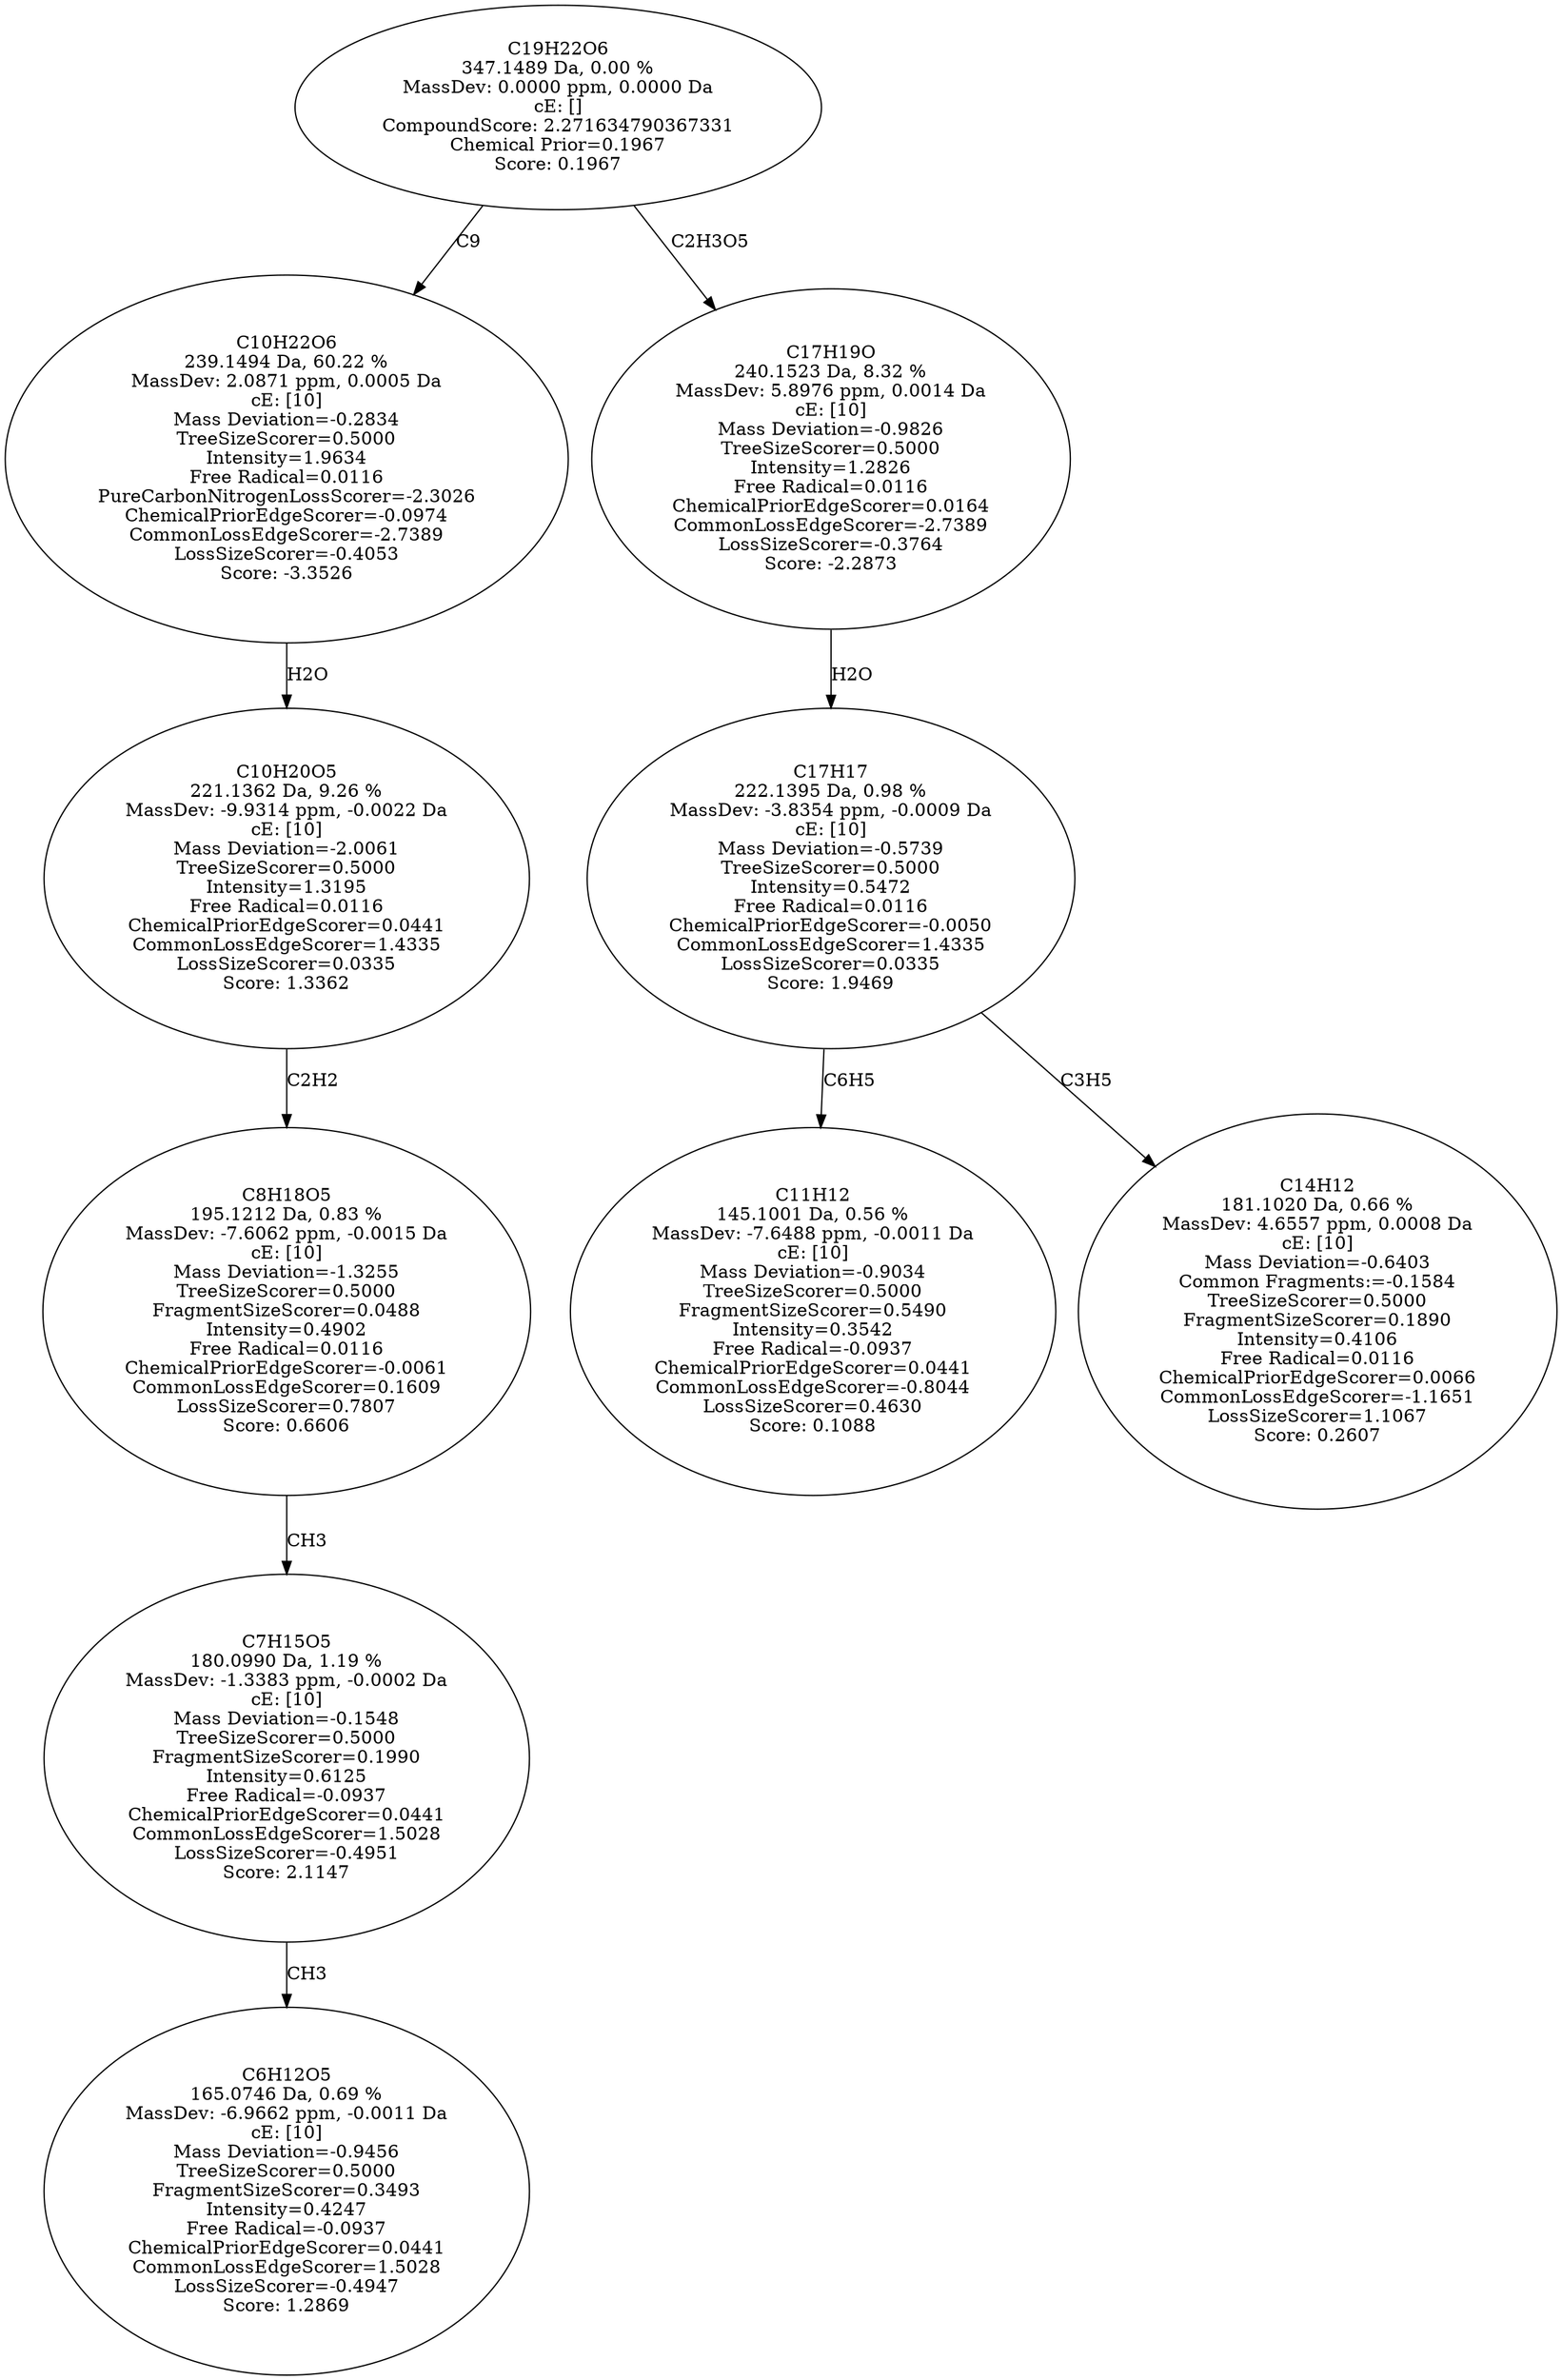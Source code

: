strict digraph {
v1 [label="C6H12O5\n165.0746 Da, 0.69 %\nMassDev: -6.9662 ppm, -0.0011 Da\ncE: [10]\nMass Deviation=-0.9456\nTreeSizeScorer=0.5000\nFragmentSizeScorer=0.3493\nIntensity=0.4247\nFree Radical=-0.0937\nChemicalPriorEdgeScorer=0.0441\nCommonLossEdgeScorer=1.5028\nLossSizeScorer=-0.4947\nScore: 1.2869"];
v2 [label="C7H15O5\n180.0990 Da, 1.19 %\nMassDev: -1.3383 ppm, -0.0002 Da\ncE: [10]\nMass Deviation=-0.1548\nTreeSizeScorer=0.5000\nFragmentSizeScorer=0.1990\nIntensity=0.6125\nFree Radical=-0.0937\nChemicalPriorEdgeScorer=0.0441\nCommonLossEdgeScorer=1.5028\nLossSizeScorer=-0.4951\nScore: 2.1147"];
v3 [label="C8H18O5\n195.1212 Da, 0.83 %\nMassDev: -7.6062 ppm, -0.0015 Da\ncE: [10]\nMass Deviation=-1.3255\nTreeSizeScorer=0.5000\nFragmentSizeScorer=0.0488\nIntensity=0.4902\nFree Radical=0.0116\nChemicalPriorEdgeScorer=-0.0061\nCommonLossEdgeScorer=0.1609\nLossSizeScorer=0.7807\nScore: 0.6606"];
v4 [label="C10H20O5\n221.1362 Da, 9.26 %\nMassDev: -9.9314 ppm, -0.0022 Da\ncE: [10]\nMass Deviation=-2.0061\nTreeSizeScorer=0.5000\nIntensity=1.3195\nFree Radical=0.0116\nChemicalPriorEdgeScorer=0.0441\nCommonLossEdgeScorer=1.4335\nLossSizeScorer=0.0335\nScore: 1.3362"];
v5 [label="C10H22O6\n239.1494 Da, 60.22 %\nMassDev: 2.0871 ppm, 0.0005 Da\ncE: [10]\nMass Deviation=-0.2834\nTreeSizeScorer=0.5000\nIntensity=1.9634\nFree Radical=0.0116\nPureCarbonNitrogenLossScorer=-2.3026\nChemicalPriorEdgeScorer=-0.0974\nCommonLossEdgeScorer=-2.7389\nLossSizeScorer=-0.4053\nScore: -3.3526"];
v6 [label="C11H12\n145.1001 Da, 0.56 %\nMassDev: -7.6488 ppm, -0.0011 Da\ncE: [10]\nMass Deviation=-0.9034\nTreeSizeScorer=0.5000\nFragmentSizeScorer=0.5490\nIntensity=0.3542\nFree Radical=-0.0937\nChemicalPriorEdgeScorer=0.0441\nCommonLossEdgeScorer=-0.8044\nLossSizeScorer=0.4630\nScore: 0.1088"];
v7 [label="C14H12\n181.1020 Da, 0.66 %\nMassDev: 4.6557 ppm, 0.0008 Da\ncE: [10]\nMass Deviation=-0.6403\nCommon Fragments:=-0.1584\nTreeSizeScorer=0.5000\nFragmentSizeScorer=0.1890\nIntensity=0.4106\nFree Radical=0.0116\nChemicalPriorEdgeScorer=0.0066\nCommonLossEdgeScorer=-1.1651\nLossSizeScorer=1.1067\nScore: 0.2607"];
v8 [label="C17H17\n222.1395 Da, 0.98 %\nMassDev: -3.8354 ppm, -0.0009 Da\ncE: [10]\nMass Deviation=-0.5739\nTreeSizeScorer=0.5000\nIntensity=0.5472\nFree Radical=0.0116\nChemicalPriorEdgeScorer=-0.0050\nCommonLossEdgeScorer=1.4335\nLossSizeScorer=0.0335\nScore: 1.9469"];
v9 [label="C17H19O\n240.1523 Da, 8.32 %\nMassDev: 5.8976 ppm, 0.0014 Da\ncE: [10]\nMass Deviation=-0.9826\nTreeSizeScorer=0.5000\nIntensity=1.2826\nFree Radical=0.0116\nChemicalPriorEdgeScorer=0.0164\nCommonLossEdgeScorer=-2.7389\nLossSizeScorer=-0.3764\nScore: -2.2873"];
v10 [label="C19H22O6\n347.1489 Da, 0.00 %\nMassDev: 0.0000 ppm, 0.0000 Da\ncE: []\nCompoundScore: 2.271634790367331\nChemical Prior=0.1967\nScore: 0.1967"];
v2 -> v1 [label="CH3"];
v3 -> v2 [label="CH3"];
v4 -> v3 [label="C2H2"];
v5 -> v4 [label="H2O"];
v10 -> v5 [label="C9"];
v8 -> v6 [label="C6H5"];
v8 -> v7 [label="C3H5"];
v9 -> v8 [label="H2O"];
v10 -> v9 [label="C2H3O5"];
}